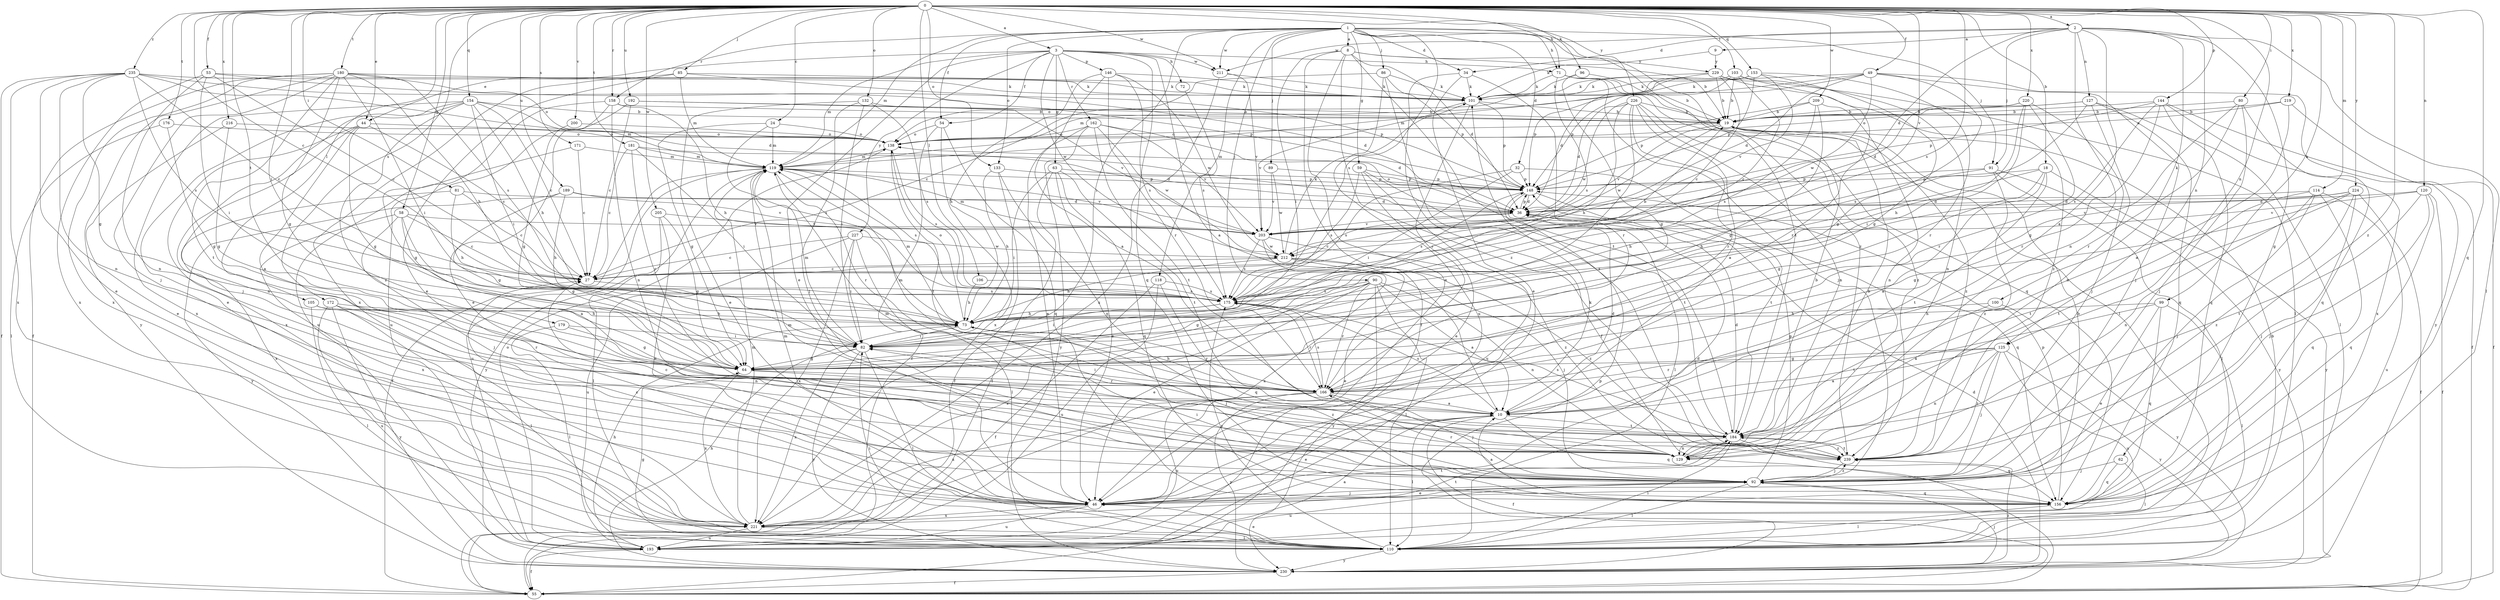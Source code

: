 strict digraph  {
0;
1;
2;
3;
8;
9;
10;
18;
19;
24;
27;
32;
34;
36;
44;
46;
49;
53;
54;
55;
58;
59;
62;
63;
64;
71;
72;
73;
80;
81;
82;
85;
86;
89;
90;
91;
92;
96;
99;
100;
101;
103;
105;
106;
110;
114;
118;
119;
120;
125;
127;
129;
132;
133;
138;
144;
146;
148;
153;
154;
156;
158;
162;
166;
171;
172;
175;
176;
179;
180;
181;
184;
189;
192;
193;
200;
203;
205;
209;
211;
212;
216;
219;
220;
221;
224;
226;
227;
229;
230;
235;
239;
0 -> 2  [label=a];
0 -> 3  [label=a];
0 -> 18  [label=b];
0 -> 24  [label=c];
0 -> 27  [label=c];
0 -> 44  [label=e];
0 -> 49  [label=f];
0 -> 53  [label=f];
0 -> 58  [label=g];
0 -> 71  [label=h];
0 -> 80  [label=i];
0 -> 81  [label=i];
0 -> 82  [label=i];
0 -> 85  [label=j];
0 -> 96  [label=k];
0 -> 99  [label=k];
0 -> 103  [label=l];
0 -> 105  [label=l];
0 -> 106  [label=l];
0 -> 114  [label=m];
0 -> 120  [label=n];
0 -> 125  [label=n];
0 -> 132  [label=o];
0 -> 133  [label=o];
0 -> 144  [label=p];
0 -> 153  [label=q];
0 -> 154  [label=q];
0 -> 156  [label=q];
0 -> 158  [label=r];
0 -> 171  [label=s];
0 -> 172  [label=s];
0 -> 175  [label=s];
0 -> 176  [label=t];
0 -> 179  [label=t];
0 -> 180  [label=t];
0 -> 181  [label=t];
0 -> 189  [label=u];
0 -> 192  [label=u];
0 -> 200  [label=v];
0 -> 203  [label=v];
0 -> 205  [label=w];
0 -> 209  [label=w];
0 -> 211  [label=w];
0 -> 216  [label=x];
0 -> 219  [label=x];
0 -> 220  [label=x];
0 -> 224  [label=y];
0 -> 226  [label=y];
0 -> 235  [label=z];
0 -> 239  [label=z];
1 -> 8  [label=a];
1 -> 32  [label=d];
1 -> 34  [label=d];
1 -> 54  [label=f];
1 -> 59  [label=g];
1 -> 71  [label=h];
1 -> 82  [label=i];
1 -> 86  [label=j];
1 -> 89  [label=j];
1 -> 90  [label=j];
1 -> 91  [label=j];
1 -> 118  [label=m];
1 -> 119  [label=m];
1 -> 133  [label=o];
1 -> 158  [label=r];
1 -> 175  [label=s];
1 -> 184  [label=t];
1 -> 211  [label=w];
1 -> 239  [label=z];
2 -> 9  [label=a];
2 -> 10  [label=a];
2 -> 34  [label=d];
2 -> 36  [label=d];
2 -> 62  [label=g];
2 -> 91  [label=j];
2 -> 100  [label=k];
2 -> 110  [label=l];
2 -> 125  [label=n];
2 -> 127  [label=n];
2 -> 129  [label=n];
2 -> 211  [label=w];
3 -> 10  [label=a];
3 -> 44  [label=e];
3 -> 46  [label=e];
3 -> 54  [label=f];
3 -> 63  [label=g];
3 -> 71  [label=h];
3 -> 72  [label=h];
3 -> 119  [label=m];
3 -> 146  [label=p];
3 -> 156  [label=q];
3 -> 162  [label=r];
3 -> 211  [label=w];
3 -> 212  [label=w];
3 -> 227  [label=y];
8 -> 19  [label=b];
8 -> 36  [label=d];
8 -> 46  [label=e];
8 -> 55  [label=f];
8 -> 82  [label=i];
8 -> 184  [label=t];
8 -> 229  [label=y];
8 -> 239  [label=z];
9 -> 101  [label=k];
9 -> 229  [label=y];
10 -> 36  [label=d];
10 -> 46  [label=e];
10 -> 55  [label=f];
10 -> 110  [label=l];
10 -> 156  [label=q];
10 -> 175  [label=s];
10 -> 184  [label=t];
18 -> 10  [label=a];
18 -> 64  [label=g];
18 -> 73  [label=h];
18 -> 148  [label=p];
18 -> 184  [label=t];
18 -> 230  [label=y];
19 -> 138  [label=o];
19 -> 203  [label=v];
19 -> 212  [label=w];
19 -> 239  [label=z];
24 -> 64  [label=g];
24 -> 119  [label=m];
24 -> 138  [label=o];
24 -> 175  [label=s];
27 -> 19  [label=b];
27 -> 175  [label=s];
32 -> 82  [label=i];
32 -> 148  [label=p];
32 -> 175  [label=s];
32 -> 184  [label=t];
34 -> 46  [label=e];
34 -> 55  [label=f];
34 -> 101  [label=k];
34 -> 166  [label=r];
36 -> 27  [label=c];
36 -> 138  [label=o];
36 -> 148  [label=p];
36 -> 203  [label=v];
44 -> 10  [label=a];
44 -> 27  [label=c];
44 -> 64  [label=g];
44 -> 129  [label=n];
44 -> 138  [label=o];
44 -> 221  [label=x];
46 -> 19  [label=b];
46 -> 27  [label=c];
46 -> 36  [label=d];
46 -> 92  [label=j];
46 -> 101  [label=k];
46 -> 119  [label=m];
46 -> 184  [label=t];
46 -> 193  [label=u];
46 -> 221  [label=x];
49 -> 36  [label=d];
49 -> 64  [label=g];
49 -> 92  [label=j];
49 -> 101  [label=k];
49 -> 119  [label=m];
49 -> 148  [label=p];
49 -> 212  [label=w];
49 -> 230  [label=y];
53 -> 27  [label=c];
53 -> 82  [label=i];
53 -> 101  [label=k];
53 -> 129  [label=n];
53 -> 148  [label=p];
53 -> 221  [label=x];
54 -> 55  [label=f];
54 -> 138  [label=o];
54 -> 156  [label=q];
54 -> 221  [label=x];
58 -> 10  [label=a];
58 -> 27  [label=c];
58 -> 64  [label=g];
58 -> 92  [label=j];
58 -> 203  [label=v];
58 -> 221  [label=x];
59 -> 46  [label=e];
59 -> 148  [label=p];
59 -> 175  [label=s];
59 -> 184  [label=t];
59 -> 193  [label=u];
62 -> 92  [label=j];
62 -> 110  [label=l];
62 -> 156  [label=q];
63 -> 46  [label=e];
63 -> 55  [label=f];
63 -> 82  [label=i];
63 -> 148  [label=p];
63 -> 156  [label=q];
63 -> 184  [label=t];
64 -> 166  [label=r];
64 -> 221  [label=x];
64 -> 239  [label=z];
71 -> 92  [label=j];
71 -> 101  [label=k];
71 -> 110  [label=l];
71 -> 156  [label=q];
71 -> 175  [label=s];
72 -> 175  [label=s];
73 -> 82  [label=i];
73 -> 92  [label=j];
73 -> 119  [label=m];
73 -> 138  [label=o];
73 -> 166  [label=r];
80 -> 19  [label=b];
80 -> 64  [label=g];
80 -> 92  [label=j];
80 -> 156  [label=q];
80 -> 166  [label=r];
81 -> 27  [label=c];
81 -> 36  [label=d];
81 -> 73  [label=h];
81 -> 221  [label=x];
82 -> 64  [label=g];
82 -> 110  [label=l];
82 -> 119  [label=m];
82 -> 221  [label=x];
82 -> 230  [label=y];
85 -> 36  [label=d];
85 -> 46  [label=e];
85 -> 101  [label=k];
85 -> 119  [label=m];
85 -> 221  [label=x];
86 -> 27  [label=c];
86 -> 101  [label=k];
86 -> 148  [label=p];
86 -> 193  [label=u];
86 -> 239  [label=z];
89 -> 148  [label=p];
89 -> 203  [label=v];
89 -> 212  [label=w];
90 -> 10  [label=a];
90 -> 46  [label=e];
90 -> 64  [label=g];
90 -> 110  [label=l];
90 -> 129  [label=n];
90 -> 166  [label=r];
90 -> 175  [label=s];
90 -> 221  [label=x];
90 -> 230  [label=y];
91 -> 73  [label=h];
91 -> 110  [label=l];
91 -> 148  [label=p];
91 -> 230  [label=y];
91 -> 239  [label=z];
92 -> 46  [label=e];
92 -> 82  [label=i];
92 -> 110  [label=l];
92 -> 119  [label=m];
92 -> 148  [label=p];
92 -> 156  [label=q];
92 -> 166  [label=r];
92 -> 193  [label=u];
92 -> 239  [label=z];
96 -> 19  [label=b];
96 -> 64  [label=g];
96 -> 101  [label=k];
99 -> 10  [label=a];
99 -> 46  [label=e];
99 -> 73  [label=h];
99 -> 110  [label=l];
99 -> 156  [label=q];
100 -> 73  [label=h];
100 -> 184  [label=t];
100 -> 230  [label=y];
101 -> 19  [label=b];
101 -> 148  [label=p];
101 -> 166  [label=r];
101 -> 203  [label=v];
103 -> 19  [label=b];
103 -> 27  [label=c];
103 -> 101  [label=k];
103 -> 129  [label=n];
103 -> 148  [label=p];
103 -> 166  [label=r];
105 -> 73  [label=h];
105 -> 110  [label=l];
105 -> 129  [label=n];
106 -> 73  [label=h];
106 -> 175  [label=s];
110 -> 19  [label=b];
110 -> 46  [label=e];
110 -> 64  [label=g];
110 -> 82  [label=i];
110 -> 175  [label=s];
110 -> 230  [label=y];
114 -> 36  [label=d];
114 -> 92  [label=j];
114 -> 129  [label=n];
114 -> 156  [label=q];
114 -> 184  [label=t];
114 -> 193  [label=u];
118 -> 55  [label=f];
118 -> 156  [label=q];
118 -> 175  [label=s];
118 -> 193  [label=u];
119 -> 55  [label=f];
119 -> 148  [label=p];
119 -> 166  [label=r];
119 -> 175  [label=s];
119 -> 193  [label=u];
119 -> 203  [label=v];
119 -> 230  [label=y];
120 -> 36  [label=d];
120 -> 55  [label=f];
120 -> 92  [label=j];
120 -> 156  [label=q];
120 -> 184  [label=t];
120 -> 203  [label=v];
125 -> 10  [label=a];
125 -> 64  [label=g];
125 -> 92  [label=j];
125 -> 129  [label=n];
125 -> 166  [label=r];
125 -> 193  [label=u];
125 -> 230  [label=y];
125 -> 239  [label=z];
127 -> 19  [label=b];
127 -> 110  [label=l];
127 -> 129  [label=n];
127 -> 138  [label=o];
127 -> 156  [label=q];
127 -> 175  [label=s];
129 -> 19  [label=b];
129 -> 27  [label=c];
129 -> 119  [label=m];
132 -> 19  [label=b];
132 -> 46  [label=e];
132 -> 82  [label=i];
132 -> 92  [label=j];
132 -> 175  [label=s];
133 -> 55  [label=f];
133 -> 73  [label=h];
133 -> 129  [label=n];
133 -> 148  [label=p];
138 -> 119  [label=m];
138 -> 175  [label=s];
138 -> 184  [label=t];
144 -> 19  [label=b];
144 -> 55  [label=f];
144 -> 148  [label=p];
144 -> 156  [label=q];
144 -> 166  [label=r];
144 -> 175  [label=s];
144 -> 221  [label=x];
146 -> 10  [label=a];
146 -> 73  [label=h];
146 -> 101  [label=k];
146 -> 166  [label=r];
146 -> 175  [label=s];
146 -> 212  [label=w];
148 -> 36  [label=d];
148 -> 110  [label=l];
148 -> 156  [label=q];
148 -> 175  [label=s];
153 -> 64  [label=g];
153 -> 101  [label=k];
153 -> 119  [label=m];
153 -> 138  [label=o];
153 -> 148  [label=p];
153 -> 166  [label=r];
153 -> 203  [label=v];
154 -> 19  [label=b];
154 -> 27  [label=c];
154 -> 46  [label=e];
154 -> 73  [label=h];
154 -> 82  [label=i];
154 -> 92  [label=j];
154 -> 119  [label=m];
154 -> 221  [label=x];
154 -> 239  [label=z];
156 -> 10  [label=a];
156 -> 110  [label=l];
156 -> 148  [label=p];
158 -> 19  [label=b];
158 -> 46  [label=e];
158 -> 73  [label=h];
158 -> 129  [label=n];
158 -> 193  [label=u];
162 -> 36  [label=d];
162 -> 46  [label=e];
162 -> 138  [label=o];
162 -> 184  [label=t];
162 -> 203  [label=v];
162 -> 212  [label=w];
162 -> 230  [label=y];
166 -> 10  [label=a];
166 -> 73  [label=h];
166 -> 82  [label=i];
166 -> 92  [label=j];
166 -> 119  [label=m];
166 -> 175  [label=s];
166 -> 193  [label=u];
166 -> 221  [label=x];
166 -> 230  [label=y];
171 -> 27  [label=c];
171 -> 64  [label=g];
171 -> 119  [label=m];
172 -> 73  [label=h];
172 -> 110  [label=l];
172 -> 166  [label=r];
172 -> 193  [label=u];
172 -> 230  [label=y];
175 -> 73  [label=h];
175 -> 82  [label=i];
175 -> 166  [label=r];
176 -> 64  [label=g];
176 -> 110  [label=l];
176 -> 138  [label=o];
179 -> 64  [label=g];
179 -> 82  [label=i];
179 -> 110  [label=l];
180 -> 55  [label=f];
180 -> 64  [label=g];
180 -> 73  [label=h];
180 -> 82  [label=i];
180 -> 92  [label=j];
180 -> 101  [label=k];
180 -> 138  [label=o];
180 -> 175  [label=s];
180 -> 184  [label=t];
180 -> 221  [label=x];
180 -> 230  [label=y];
181 -> 27  [label=c];
181 -> 36  [label=d];
181 -> 82  [label=i];
181 -> 119  [label=m];
181 -> 166  [label=r];
184 -> 19  [label=b];
184 -> 36  [label=d];
184 -> 110  [label=l];
184 -> 129  [label=n];
184 -> 156  [label=q];
184 -> 175  [label=s];
184 -> 239  [label=z];
189 -> 36  [label=d];
189 -> 64  [label=g];
189 -> 73  [label=h];
189 -> 203  [label=v];
189 -> 230  [label=y];
192 -> 19  [label=b];
192 -> 27  [label=c];
192 -> 193  [label=u];
192 -> 203  [label=v];
193 -> 10  [label=a];
193 -> 55  [label=f];
193 -> 73  [label=h];
193 -> 138  [label=o];
200 -> 64  [label=g];
200 -> 138  [label=o];
203 -> 119  [label=m];
203 -> 175  [label=s];
203 -> 212  [label=w];
203 -> 221  [label=x];
203 -> 239  [label=z];
205 -> 46  [label=e];
205 -> 64  [label=g];
205 -> 110  [label=l];
205 -> 203  [label=v];
209 -> 19  [label=b];
209 -> 64  [label=g];
209 -> 129  [label=n];
209 -> 148  [label=p];
209 -> 175  [label=s];
211 -> 101  [label=k];
211 -> 203  [label=v];
211 -> 221  [label=x];
212 -> 27  [label=c];
212 -> 46  [label=e];
212 -> 73  [label=h];
212 -> 92  [label=j];
212 -> 101  [label=k];
212 -> 239  [label=z];
216 -> 46  [label=e];
216 -> 64  [label=g];
216 -> 138  [label=o];
219 -> 10  [label=a];
219 -> 19  [label=b];
219 -> 55  [label=f];
219 -> 138  [label=o];
220 -> 19  [label=b];
220 -> 36  [label=d];
220 -> 73  [label=h];
220 -> 82  [label=i];
220 -> 92  [label=j];
220 -> 166  [label=r];
221 -> 110  [label=l];
221 -> 119  [label=m];
221 -> 184  [label=t];
221 -> 193  [label=u];
224 -> 36  [label=d];
224 -> 55  [label=f];
224 -> 64  [label=g];
224 -> 92  [label=j];
224 -> 184  [label=t];
224 -> 203  [label=v];
224 -> 239  [label=z];
226 -> 10  [label=a];
226 -> 19  [label=b];
226 -> 36  [label=d];
226 -> 73  [label=h];
226 -> 82  [label=i];
226 -> 129  [label=n];
226 -> 166  [label=r];
226 -> 212  [label=w];
226 -> 239  [label=z];
227 -> 27  [label=c];
227 -> 82  [label=i];
227 -> 110  [label=l];
227 -> 193  [label=u];
227 -> 212  [label=w];
227 -> 221  [label=x];
229 -> 19  [label=b];
229 -> 27  [label=c];
229 -> 36  [label=d];
229 -> 101  [label=k];
229 -> 110  [label=l];
229 -> 239  [label=z];
230 -> 36  [label=d];
230 -> 55  [label=f];
230 -> 73  [label=h];
230 -> 92  [label=j];
230 -> 148  [label=p];
230 -> 239  [label=z];
235 -> 27  [label=c];
235 -> 36  [label=d];
235 -> 46  [label=e];
235 -> 55  [label=f];
235 -> 64  [label=g];
235 -> 101  [label=k];
235 -> 129  [label=n];
235 -> 148  [label=p];
235 -> 175  [label=s];
235 -> 221  [label=x];
239 -> 92  [label=j];
239 -> 184  [label=t];
}
